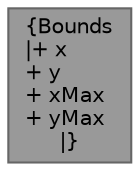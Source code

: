 digraph "Bounds"
{
 // LATEX_PDF_SIZE
  bgcolor="transparent";
  edge [fontname=Helvetica,fontsize=10,labelfontname=Helvetica,labelfontsize=10];
  node [fontname=Helvetica,fontsize=10,shape=box,height=0.2,width=0.4];
  Node1 [label="{Bounds\n|+ x\l+ y\l+ xMax\l+ yMax\l|}",height=0.2,width=0.4,color="gray40", fillcolor="grey60", style="filled", fontcolor="black",tooltip=" "];
}
